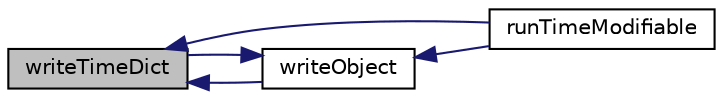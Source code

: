 digraph "writeTimeDict"
{
  bgcolor="transparent";
  edge [fontname="Helvetica",fontsize="10",labelfontname="Helvetica",labelfontsize="10"];
  node [fontname="Helvetica",fontsize="10",shape=record];
  rankdir="LR";
  Node13786 [label="writeTimeDict",height=0.2,width=0.4,color="black", fillcolor="grey75", style="filled", fontcolor="black"];
  Node13786 -> Node13787 [dir="back",color="midnightblue",fontsize="10",style="solid",fontname="Helvetica"];
  Node13787 [label="runTimeModifiable",height=0.2,width=0.4,color="black",URL="$a27457.html#a6b0d82b6a40b7f9c7627d6ccffd54c82",tooltip="Supports re-reading. "];
  Node13786 -> Node13788 [dir="back",color="midnightblue",fontsize="10",style="solid",fontname="Helvetica"];
  Node13788 [label="writeObject",height=0.2,width=0.4,color="black",URL="$a27457.html#ad29090f3bdbff43fd95fa2d856219b5f",tooltip="Write using given format, version and compression. "];
  Node13788 -> Node13787 [dir="back",color="midnightblue",fontsize="10",style="solid",fontname="Helvetica"];
  Node13788 -> Node13786 [dir="back",color="midnightblue",fontsize="10",style="solid",fontname="Helvetica"];
}

